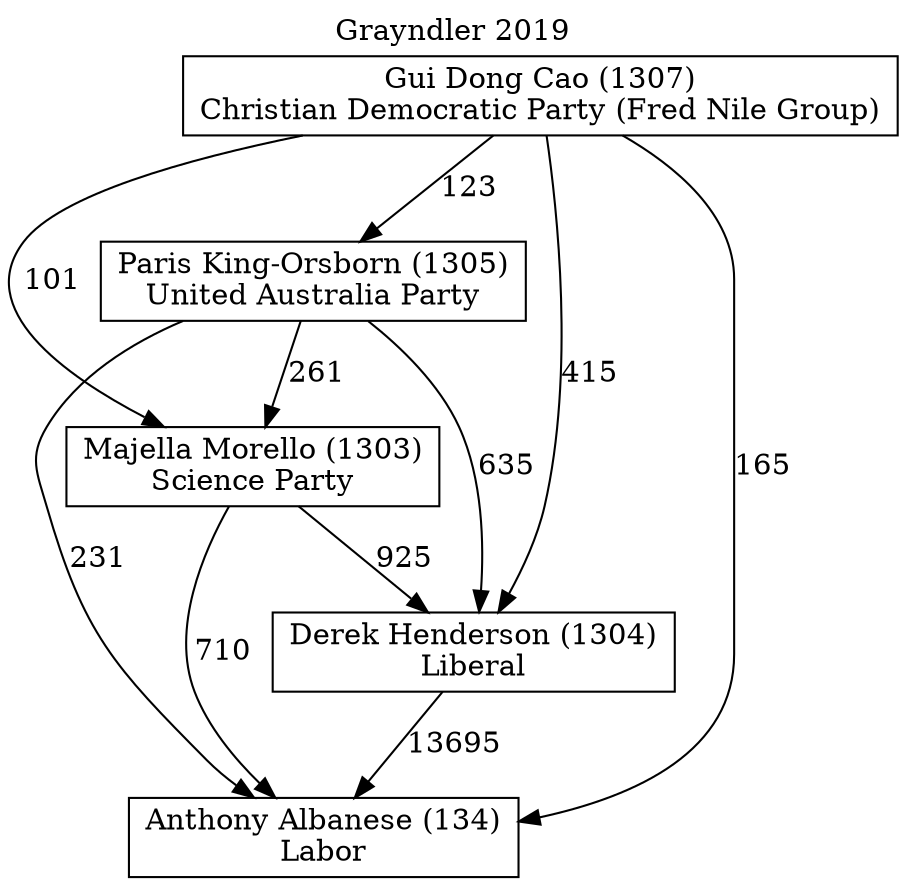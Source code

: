 // House preference flow
digraph "Anthony Albanese (134)_Grayndler_2019" {
	graph [label="Grayndler 2019" labelloc=t mclimit=10]
	node [shape=box]
	"Anthony Albanese (134)" [label="Anthony Albanese (134)
Labor"]
	"Derek Henderson (1304)" [label="Derek Henderson (1304)
Liberal"]
	"Majella Morello (1303)" [label="Majella Morello (1303)
Science Party"]
	"Paris King-Orsborn (1305)" [label="Paris King-Orsborn (1305)
United Australia Party"]
	"Gui Dong Cao (1307)" [label="Gui Dong Cao (1307)
Christian Democratic Party (Fred Nile Group)"]
	"Derek Henderson (1304)" -> "Anthony Albanese (134)" [label=13695]
	"Majella Morello (1303)" -> "Derek Henderson (1304)" [label=925]
	"Paris King-Orsborn (1305)" -> "Majella Morello (1303)" [label=261]
	"Gui Dong Cao (1307)" -> "Paris King-Orsborn (1305)" [label=123]
	"Majella Morello (1303)" -> "Anthony Albanese (134)" [label=710]
	"Paris King-Orsborn (1305)" -> "Anthony Albanese (134)" [label=231]
	"Gui Dong Cao (1307)" -> "Anthony Albanese (134)" [label=165]
	"Gui Dong Cao (1307)" -> "Majella Morello (1303)" [label=101]
	"Paris King-Orsborn (1305)" -> "Derek Henderson (1304)" [label=635]
	"Gui Dong Cao (1307)" -> "Derek Henderson (1304)" [label=415]
}
